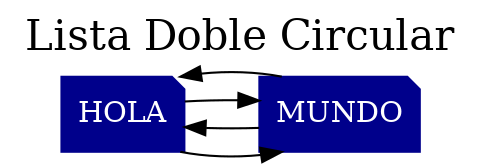 digraph DiccionarioListaDobleCircular {rankdir=LR
	node[shape = note];
	graph[label = "Lista Doble Circular", labelloc = t, fontsize = 20];
	node[shape = note,fontcolor = white,style = filled,color = blue4];
	Object0 [label = "HOLA"];
	Object1 [label = "MUNDO"];
	Object0->Object1;
	Object1->Object0;
	Object0->Object1;
	Object1->Object0;
}